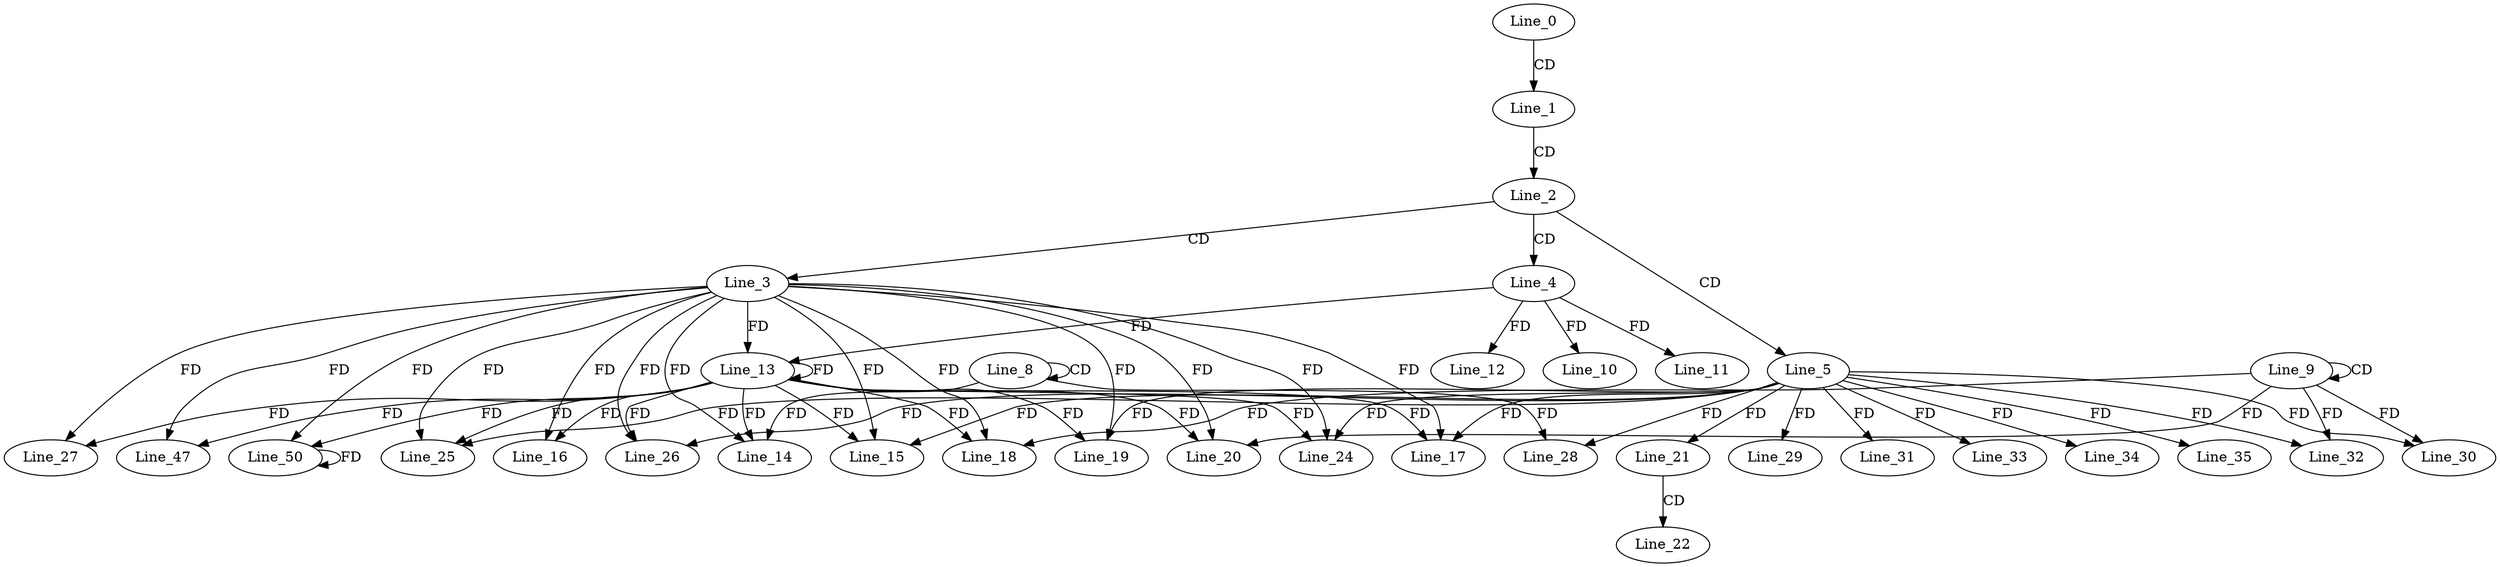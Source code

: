 digraph G {
  Line_0;
  Line_1;
  Line_2;
  Line_3;
  Line_4;
  Line_5;
  Line_8;
  Line_8;
  Line_9;
  Line_9;
  Line_10;
  Line_11;
  Line_12;
  Line_13;
  Line_13;
  Line_13;
  Line_14;
  Line_15;
  Line_15;
  Line_16;
  Line_17;
  Line_17;
  Line_18;
  Line_19;
  Line_19;
  Line_20;
  Line_21;
  Line_21;
  Line_21;
  Line_22;
  Line_24;
  Line_24;
  Line_25;
  Line_25;
  Line_26;
  Line_26;
  Line_27;
  Line_28;
  Line_29;
  Line_29;
  Line_30;
  Line_31;
  Line_31;
  Line_32;
  Line_33;
  Line_34;
  Line_34;
  Line_35;
  Line_35;
  Line_47;
  Line_50;
  Line_0 -> Line_1 [ label="CD" ];
  Line_1 -> Line_2 [ label="CD" ];
  Line_2 -> Line_3 [ label="CD" ];
  Line_2 -> Line_4 [ label="CD" ];
  Line_2 -> Line_5 [ label="CD" ];
  Line_8 -> Line_8 [ label="CD" ];
  Line_9 -> Line_9 [ label="CD" ];
  Line_4 -> Line_10 [ label="FD" ];
  Line_4 -> Line_11 [ label="FD" ];
  Line_4 -> Line_12 [ label="FD" ];
  Line_3 -> Line_13 [ label="FD" ];
  Line_13 -> Line_13 [ label="FD" ];
  Line_4 -> Line_13 [ label="FD" ];
  Line_3 -> Line_14 [ label="FD" ];
  Line_13 -> Line_14 [ label="FD" ];
  Line_8 -> Line_14 [ label="FD" ];
  Line_3 -> Line_15 [ label="FD" ];
  Line_13 -> Line_15 [ label="FD" ];
  Line_5 -> Line_15 [ label="FD" ];
  Line_3 -> Line_16 [ label="FD" ];
  Line_13 -> Line_16 [ label="FD" ];
  Line_3 -> Line_17 [ label="FD" ];
  Line_13 -> Line_17 [ label="FD" ];
  Line_5 -> Line_17 [ label="FD" ];
  Line_3 -> Line_18 [ label="FD" ];
  Line_13 -> Line_18 [ label="FD" ];
  Line_9 -> Line_18 [ label="FD" ];
  Line_3 -> Line_19 [ label="FD" ];
  Line_13 -> Line_19 [ label="FD" ];
  Line_5 -> Line_19 [ label="FD" ];
  Line_3 -> Line_20 [ label="FD" ];
  Line_13 -> Line_20 [ label="FD" ];
  Line_9 -> Line_20 [ label="FD" ];
  Line_5 -> Line_21 [ label="FD" ];
  Line_21 -> Line_22 [ label="CD" ];
  Line_3 -> Line_24 [ label="FD" ];
  Line_13 -> Line_24 [ label="FD" ];
  Line_5 -> Line_24 [ label="FD" ];
  Line_3 -> Line_25 [ label="FD" ];
  Line_13 -> Line_25 [ label="FD" ];
  Line_5 -> Line_25 [ label="FD" ];
  Line_3 -> Line_26 [ label="FD" ];
  Line_13 -> Line_26 [ label="FD" ];
  Line_5 -> Line_26 [ label="FD" ];
  Line_3 -> Line_27 [ label="FD" ];
  Line_13 -> Line_27 [ label="FD" ];
  Line_5 -> Line_28 [ label="FD" ];
  Line_8 -> Line_28 [ label="FD" ];
  Line_5 -> Line_29 [ label="FD" ];
  Line_5 -> Line_30 [ label="FD" ];
  Line_9 -> Line_30 [ label="FD" ];
  Line_5 -> Line_31 [ label="FD" ];
  Line_5 -> Line_32 [ label="FD" ];
  Line_9 -> Line_32 [ label="FD" ];
  Line_5 -> Line_33 [ label="FD" ];
  Line_5 -> Line_34 [ label="FD" ];
  Line_5 -> Line_35 [ label="FD" ];
  Line_3 -> Line_47 [ label="FD" ];
  Line_13 -> Line_47 [ label="FD" ];
  Line_3 -> Line_50 [ label="FD" ];
  Line_13 -> Line_50 [ label="FD" ];
  Line_50 -> Line_50 [ label="FD" ];
}
